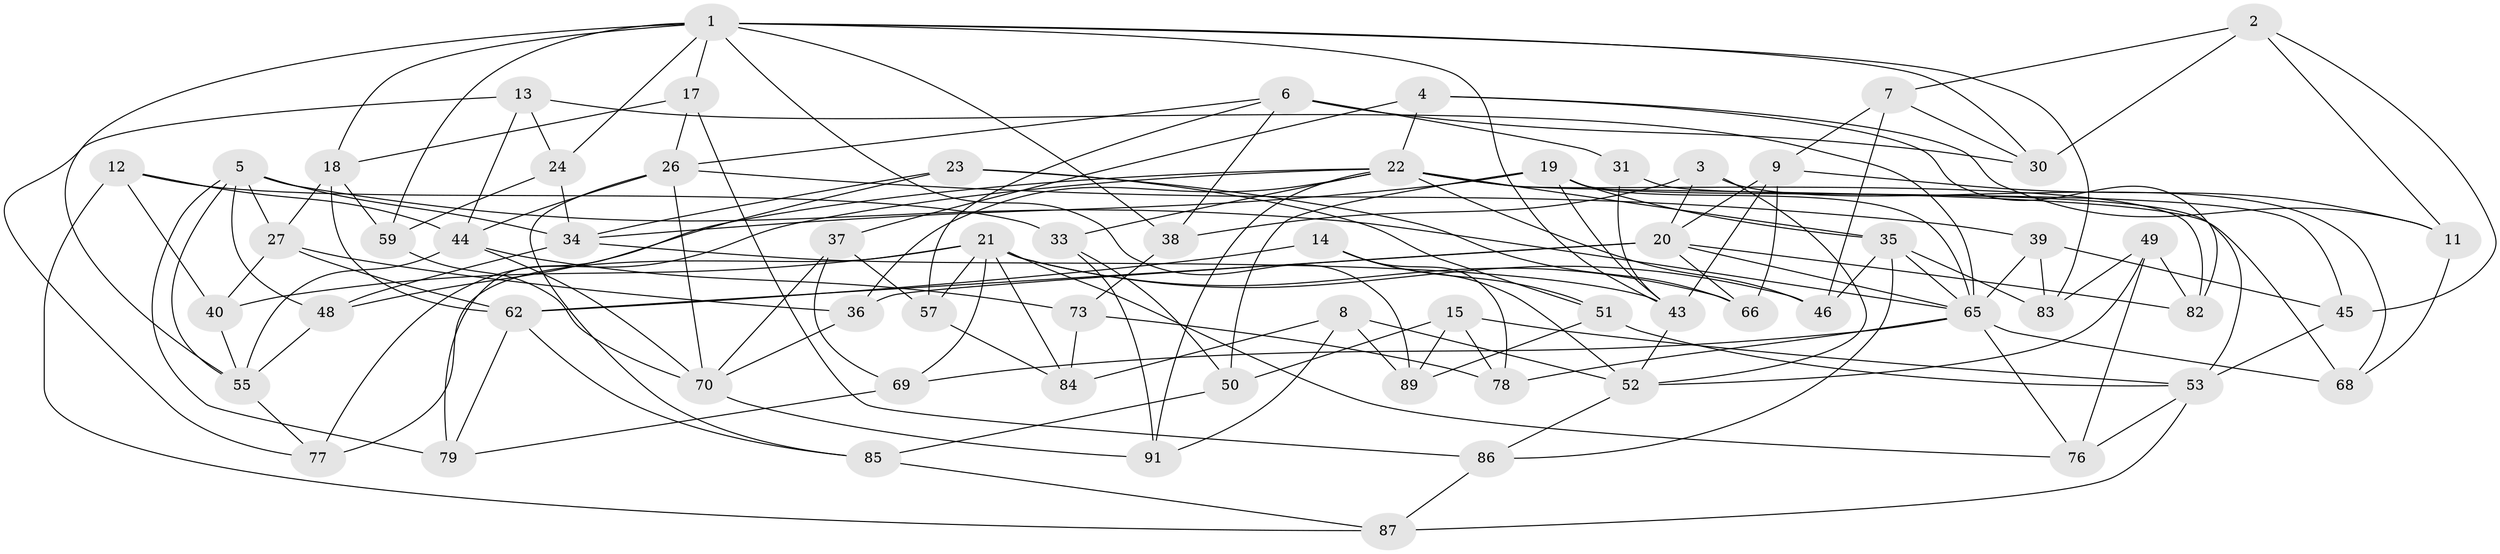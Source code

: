 // original degree distribution, {4: 1.0}
// Generated by graph-tools (version 1.1) at 2025/20/03/04/25 18:20:37]
// undirected, 66 vertices, 158 edges
graph export_dot {
graph [start="1"]
  node [color=gray90,style=filled];
  1 [super="+60+10"];
  2;
  3;
  4;
  5 [super="+29"];
  6 [super="+25"];
  7;
  8;
  9 [super="+42"];
  11;
  12;
  13;
  14;
  15;
  17;
  18 [super="+81"];
  19 [super="+41"];
  20 [super="+71"];
  21 [super="+47"];
  22 [super="+28"];
  23;
  24;
  26 [super="+56"];
  27 [super="+32"];
  30;
  31;
  33;
  34 [super="+92"];
  35 [super="+95"];
  36;
  37;
  38;
  39;
  40;
  43 [super="+61"];
  44 [super="+64"];
  45;
  46;
  48;
  49;
  50;
  51;
  52 [super="+63"];
  53 [super="+58"];
  55 [super="+90"];
  57;
  59;
  62 [super="+75"];
  65 [super="+74+72"];
  66;
  68;
  69;
  70 [super="+93"];
  73;
  76;
  77;
  78;
  79;
  82;
  83;
  84;
  85;
  86;
  87;
  89;
  91;
  1 -- 83;
  1 -- 55;
  1 -- 24;
  1 -- 17;
  1 -- 59;
  1 -- 18;
  1 -- 38;
  1 -- 89;
  1 -- 43;
  1 -- 30;
  2 -- 30;
  2 -- 7;
  2 -- 11;
  2 -- 45;
  3 -- 38;
  3 -- 68;
  3 -- 20;
  3 -- 52;
  4 -- 11;
  4 -- 37;
  4 -- 82;
  4 -- 22;
  5 -- 27;
  5 -- 79;
  5 -- 34;
  5 -- 48;
  5 -- 65;
  5 -- 55;
  6 -- 31 [weight=2];
  6 -- 26;
  6 -- 38;
  6 -- 57;
  6 -- 30;
  7 -- 9;
  7 -- 30;
  7 -- 46;
  8 -- 52;
  8 -- 84;
  8 -- 89;
  8 -- 91;
  9 -- 66;
  9 -- 11;
  9 -- 20 [weight=2];
  9 -- 43;
  11 -- 68;
  12 -- 33;
  12 -- 87;
  12 -- 40;
  12 -- 44;
  13 -- 44;
  13 -- 24;
  13 -- 77;
  13 -- 65;
  14 -- 51;
  14 -- 78;
  14 -- 52;
  14 -- 62;
  15 -- 78;
  15 -- 50;
  15 -- 89;
  15 -- 53;
  17 -- 86;
  17 -- 26;
  17 -- 18;
  18 -- 59;
  18 -- 27 [weight=2];
  18 -- 62;
  19 -- 34;
  19 -- 65;
  19 -- 50;
  19 -- 53;
  19 -- 35;
  19 -- 43;
  20 -- 66;
  20 -- 82;
  20 -- 36;
  20 -- 62;
  20 -- 65;
  21 -- 77;
  21 -- 76;
  21 -- 57;
  21 -- 66;
  21 -- 84;
  21 -- 69;
  21 -- 40;
  21 -- 46;
  22 -- 82;
  22 -- 77;
  22 -- 36;
  22 -- 33;
  22 -- 35;
  22 -- 68;
  22 -- 46;
  22 -- 48;
  22 -- 91;
  23 -- 79;
  23 -- 51;
  23 -- 66;
  23 -- 34;
  24 -- 34;
  24 -- 59;
  26 -- 85;
  26 -- 44;
  26 -- 39;
  26 -- 70;
  27 -- 40;
  27 -- 36;
  27 -- 62;
  31 -- 45;
  31 -- 43;
  33 -- 50;
  33 -- 91;
  34 -- 48;
  34 -- 43;
  35 -- 46;
  35 -- 83;
  35 -- 86;
  35 -- 65;
  36 -- 70;
  37 -- 57;
  37 -- 69;
  37 -- 70;
  38 -- 73;
  39 -- 45;
  39 -- 83;
  39 -- 65;
  40 -- 55;
  43 -- 52;
  44 -- 73;
  44 -- 70;
  44 -- 55;
  45 -- 53;
  48 -- 55;
  49 -- 76;
  49 -- 52;
  49 -- 83;
  49 -- 82;
  50 -- 85;
  51 -- 89;
  51 -- 53;
  52 -- 86;
  53 -- 76;
  53 -- 87;
  55 -- 77;
  57 -- 84;
  59 -- 70;
  62 -- 85;
  62 -- 79;
  65 -- 76;
  65 -- 69;
  65 -- 68;
  65 -- 78;
  69 -- 79;
  70 -- 91;
  73 -- 84;
  73 -- 78;
  85 -- 87;
  86 -- 87;
}
